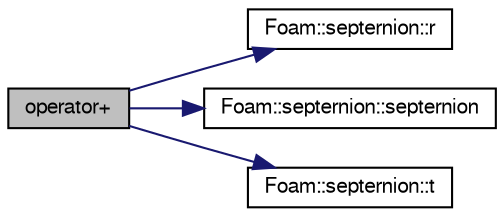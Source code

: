 digraph "operator+"
{
  bgcolor="transparent";
  edge [fontname="FreeSans",fontsize="10",labelfontname="FreeSans",labelfontsize="10"];
  node [fontname="FreeSans",fontsize="10",shape=record];
  rankdir="LR";
  Node124939 [label="operator+",height=0.2,width=0.4,color="black", fillcolor="grey75", style="filled", fontcolor="black"];
  Node124939 -> Node124940 [color="midnightblue",fontsize="10",style="solid",fontname="FreeSans"];
  Node124940 [label="Foam::septernion::r",height=0.2,width=0.4,color="black",URL="$a28182.html#a3f654a0f851ca1874a91504ca2e31ba4"];
  Node124939 -> Node124941 [color="midnightblue",fontsize="10",style="solid",fontname="FreeSans"];
  Node124941 [label="Foam::septernion::septernion",height=0.2,width=0.4,color="black",URL="$a28182.html#ab15a66f0258e115ba50165b7a707eece",tooltip="Construct null. "];
  Node124939 -> Node124942 [color="midnightblue",fontsize="10",style="solid",fontname="FreeSans"];
  Node124942 [label="Foam::septernion::t",height=0.2,width=0.4,color="black",URL="$a28182.html#ac90b4495e032d0efeb603179edc4cb8c"];
}
